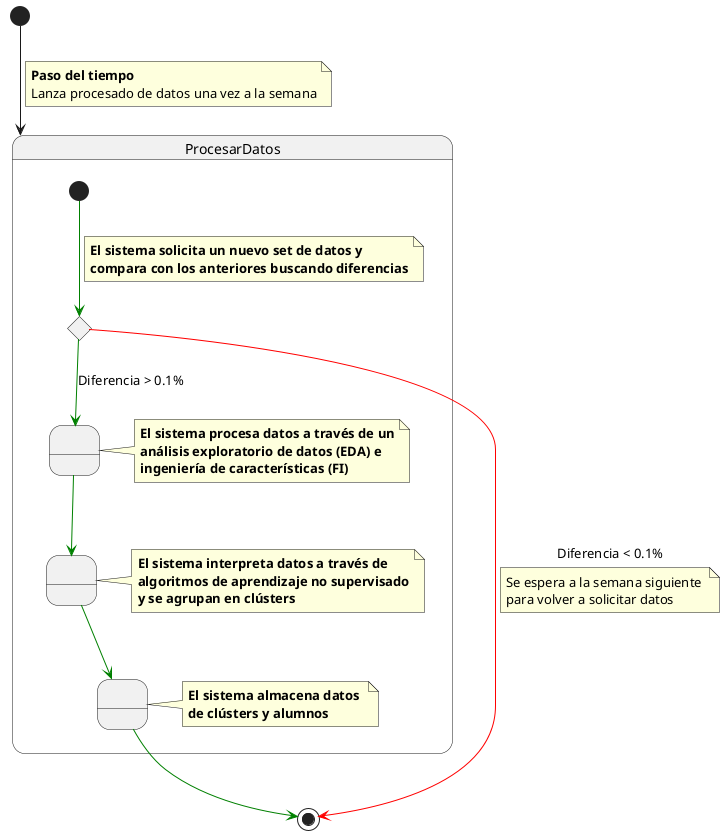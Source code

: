 @startuml ProcesarDatos


State ProcesarDatos {

    State StateProcesar as "  "
    State StateInterpretar as "  "
    State StateAlmacenar as "  "
    state Choice1 <<choice>>

    [*] -[#green]-> Choice1

    note on link
      <b>El sistema solicita un nuevo set de datos y
      <b>compara con los anteriores buscando diferencias
    end note

    Choice1 -[#green]-> StateProcesar : Diferencia > 0.1%

    StateProcesar -[#green]-> StateInterpretar

    note right of StateProcesar
      <b>El sistema procesa datos a través de un
      <b>análisis exploratorio de datos (EDA) e 
      <b>ingeniería de características (FI) 
    end note

    StateInterpretar -[#green]-> StateAlmacenar

    note right of StateInterpretar
      <b>El sistema interpreta datos a través de
      <b>algoritmos de aprendizaje no supervisado
      <b>y se agrupan en clústers
    end note

    note right of StateAlmacenar
      <b>El sistema almacena datos 
      <b>de clústers y alumnos</b>
    end note
}

[*] --> ProcesarDatos

note on link
 <b>Paso del tiempo
 Lanza procesado de datos una vez a la semana
end note

Choice1 -[#red]r-> [*] : Diferencia < 0.1%

  note on link
    Se espera a la semana siguiente 
    para volver a solicitar datos
  end note

StateAlmacenar -[#green]-> [*]



@enduml